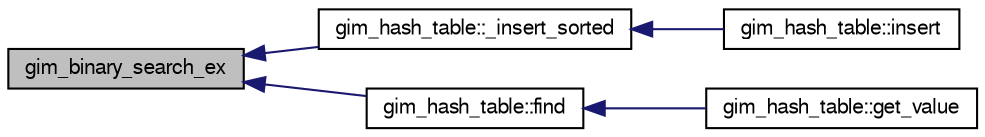 digraph G
{
  bgcolor="transparent";
  edge [fontname="FreeSans",fontsize=10,labelfontname="FreeSans",labelfontsize=10];
  node [fontname="FreeSans",fontsize=10,shape=record];
  rankdir=LR;
  Node1 [label="gim_binary_search_ex",height=0.2,width=0.4,color="black", fillcolor="grey75", style="filled" fontcolor="black"];
  Node1 -> Node2 [dir=back,color="midnightblue",fontsize=10,style="solid"];
  Node2 [label="gim_hash_table::_insert_sorted",height=0.2,width=0.4,color="black",URL="$classgim__hash__table.html#66d18cb60b0628a9aa759304395f4825",tooltip="Insert an element in an ordered array."];
  Node2 -> Node3 [dir=back,color="midnightblue",fontsize=10,style="solid"];
  Node3 [label="gim_hash_table::insert",height=0.2,width=0.4,color="black",URL="$classgim__hash__table.html#ff0e9bdb5bd6aacf9272db6789c514f7",tooltip="Insert an element into the hash."];
  Node1 -> Node4 [dir=back,color="midnightblue",fontsize=10,style="solid"];
  Node4 [label="gim_hash_table::find",height=0.2,width=0.4,color="black",URL="$classgim__hash__table.html#14261b2d7de34188f8bc5179e4d60760",tooltip="Finds the index of the element with the key."];
  Node4 -> Node5 [dir=back,color="midnightblue",fontsize=10,style="solid"];
  Node5 [label="gim_hash_table::get_value",height=0.2,width=0.4,color="black",URL="$classgim__hash__table.html#40b5c46a0117da3948cd1b093f185321",tooltip="Retrieves the value associated with the index."];
}
